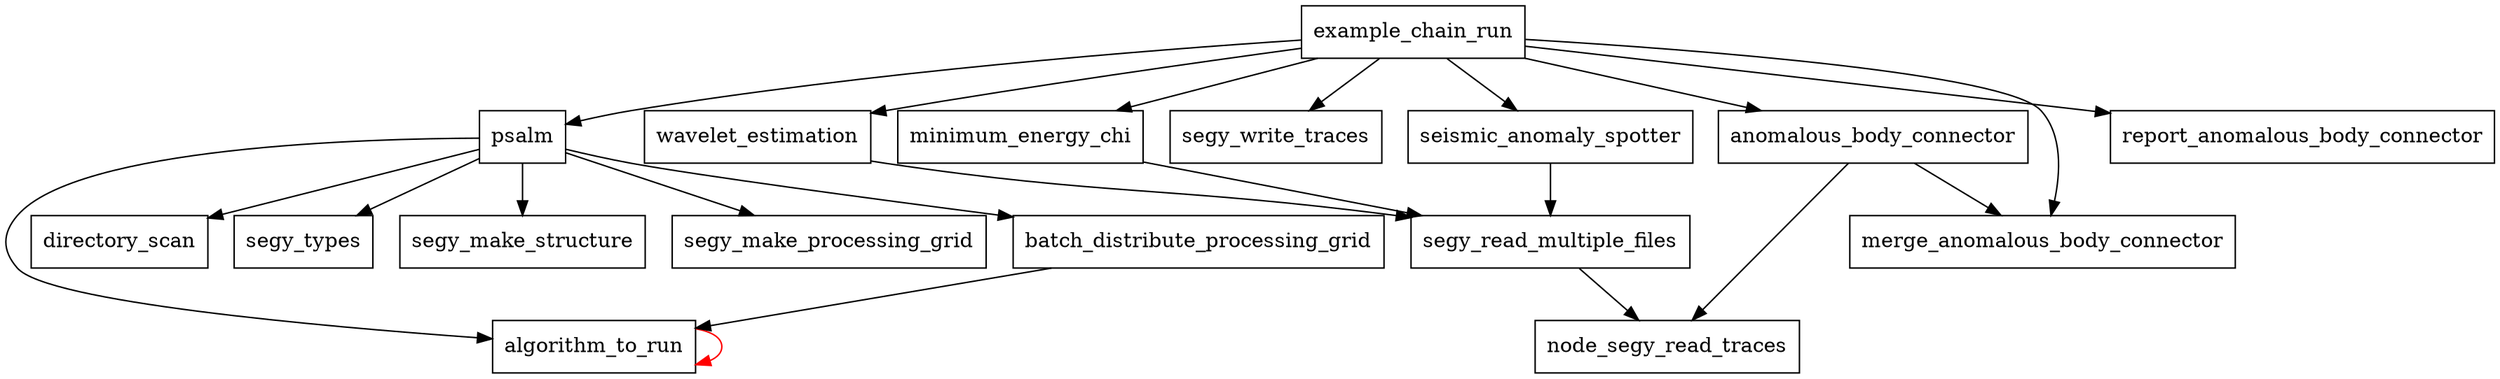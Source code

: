 /* Generated by dep */
digraph dep {
    node [shape = box];
    "example_chain_run" -> "psalm";
    "psalm" -> "algorithm_to_run";
    "algorithm_to_run" -> "algorithm_to_run" [color=red];
    "psalm" -> "directory_scan";
    "psalm" -> "segy_types";
    "psalm" -> "segy_make_structure";
    "psalm" -> "segy_make_processing_grid";
    "psalm" -> "batch_distribute_processing_grid";
    "batch_distribute_processing_grid" -> "algorithm_to_run";
    "example_chain_run" -> "wavelet_estimation";
    "wavelet_estimation" -> "segy_read_multiple_files";
    "segy_read_multiple_files" -> "node_segy_read_traces";
    "example_chain_run" -> "minimum_energy_chi";
    "minimum_energy_chi" -> "segy_read_multiple_files";
    "example_chain_run" -> "segy_write_traces";
    "example_chain_run" -> "seismic_anomaly_spotter";
    "seismic_anomaly_spotter" -> "segy_read_multiple_files";
    "example_chain_run" -> "anomalous_body_connector";
    "anomalous_body_connector" -> "node_segy_read_traces";
    "anomalous_body_connector" -> "merge_anomalous_body_connector";
    "example_chain_run" -> "merge_anomalous_body_connector";
    "example_chain_run" -> "report_anomalous_body_connector";
}
